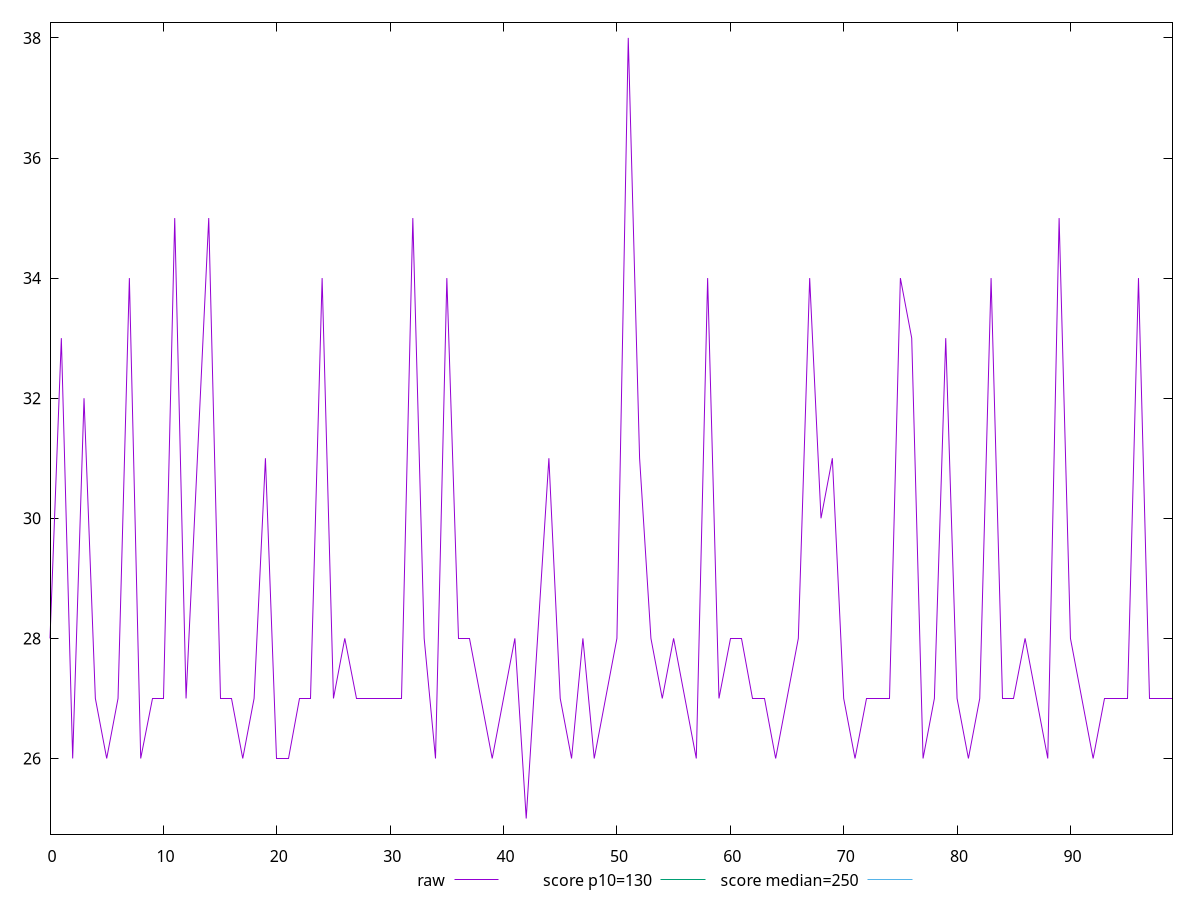reset

$raw <<EOF
0 28
1 33
2 26
3 32
4 27
5 26
6 27
7 34
8 26
9 27
10 27
11 35
12 27
13 31
14 35
15 27
16 27
17 26
18 27
19 31
20 26
21 26
22 27
23 27
24 34
25 27
26 28
27 27
28 27
29 27
30 27
31 27
32 35
33 28
34 26
35 34
36 28
37 28
38 27
39 26
40 27
41 28
42 25
43 28
44 31
45 27
46 26
47 28
48 26
49 27
50 28
51 38
52 31
53 28
54 27
55 28
56 27
57 26
58 34
59 27
60 28
61 28
62 27
63 27
64 26
65 27
66 28
67 34
68 30
69 31
70 27
71 26
72 27
73 27
74 27
75 34
76 33
77 26
78 27
79 33
80 27
81 26
82 27
83 34
84 27
85 27
86 28
87 27
88 26
89 35
90 28
91 27
92 26
93 27
94 27
95 27
96 34
97 27
98 27
99 27
EOF

set key outside below
set xrange [0:99]
set yrange [24.74:38.26]
set trange [24.74:38.26]
set terminal svg size 640, 490 enhanced background rgb 'white'
set output "report_00007_2020-12-11T15:55:29.892Z/max-potential-fid/samples/pages+cached+noexternal+noimg/raw/values.svg"

plot $raw title "raw" with line, \
     130 title "score p10=130", \
     250 title "score median=250"

reset
